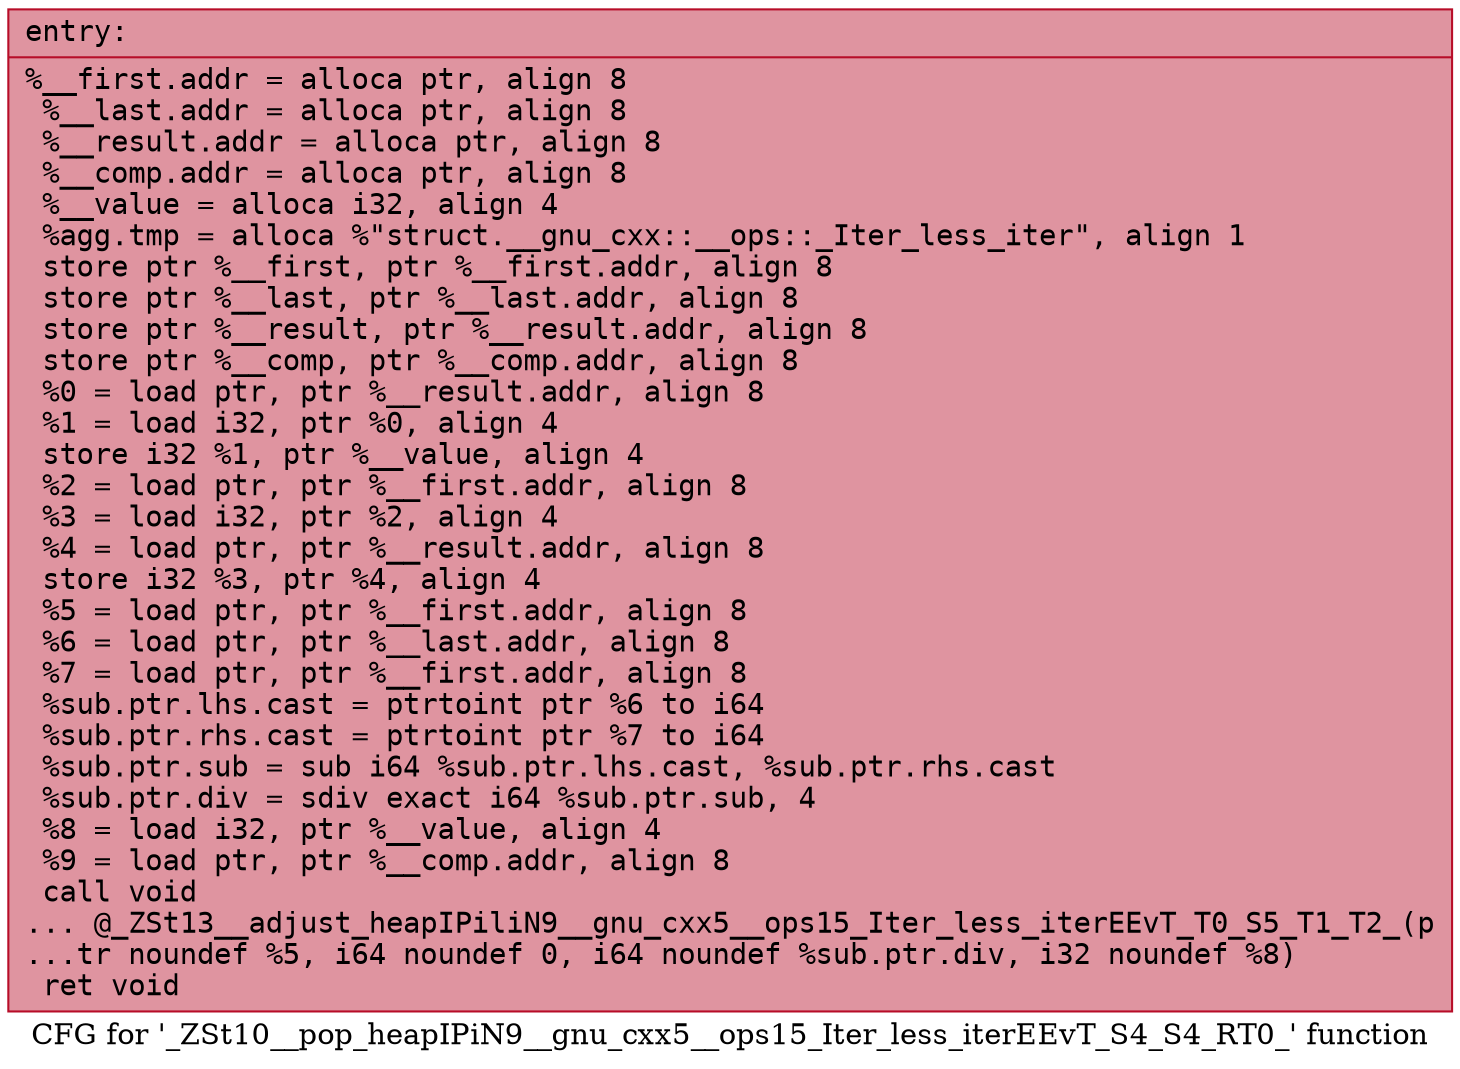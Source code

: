 digraph "CFG for '_ZSt10__pop_heapIPiN9__gnu_cxx5__ops15_Iter_less_iterEEvT_S4_S4_RT0_' function" {
	label="CFG for '_ZSt10__pop_heapIPiN9__gnu_cxx5__ops15_Iter_less_iterEEvT_S4_S4_RT0_' function";

	Node0x55aea935d7f0 [shape=record,color="#b70d28ff", style=filled, fillcolor="#b70d2870" fontname="Courier",label="{entry:\l|  %__first.addr = alloca ptr, align 8\l  %__last.addr = alloca ptr, align 8\l  %__result.addr = alloca ptr, align 8\l  %__comp.addr = alloca ptr, align 8\l  %__value = alloca i32, align 4\l  %agg.tmp = alloca %\"struct.__gnu_cxx::__ops::_Iter_less_iter\", align 1\l  store ptr %__first, ptr %__first.addr, align 8\l  store ptr %__last, ptr %__last.addr, align 8\l  store ptr %__result, ptr %__result.addr, align 8\l  store ptr %__comp, ptr %__comp.addr, align 8\l  %0 = load ptr, ptr %__result.addr, align 8\l  %1 = load i32, ptr %0, align 4\l  store i32 %1, ptr %__value, align 4\l  %2 = load ptr, ptr %__first.addr, align 8\l  %3 = load i32, ptr %2, align 4\l  %4 = load ptr, ptr %__result.addr, align 8\l  store i32 %3, ptr %4, align 4\l  %5 = load ptr, ptr %__first.addr, align 8\l  %6 = load ptr, ptr %__last.addr, align 8\l  %7 = load ptr, ptr %__first.addr, align 8\l  %sub.ptr.lhs.cast = ptrtoint ptr %6 to i64\l  %sub.ptr.rhs.cast = ptrtoint ptr %7 to i64\l  %sub.ptr.sub = sub i64 %sub.ptr.lhs.cast, %sub.ptr.rhs.cast\l  %sub.ptr.div = sdiv exact i64 %sub.ptr.sub, 4\l  %8 = load i32, ptr %__value, align 4\l  %9 = load ptr, ptr %__comp.addr, align 8\l  call void\l... @_ZSt13__adjust_heapIPiliN9__gnu_cxx5__ops15_Iter_less_iterEEvT_T0_S5_T1_T2_(p\l...tr noundef %5, i64 noundef 0, i64 noundef %sub.ptr.div, i32 noundef %8)\l  ret void\l}"];
}
